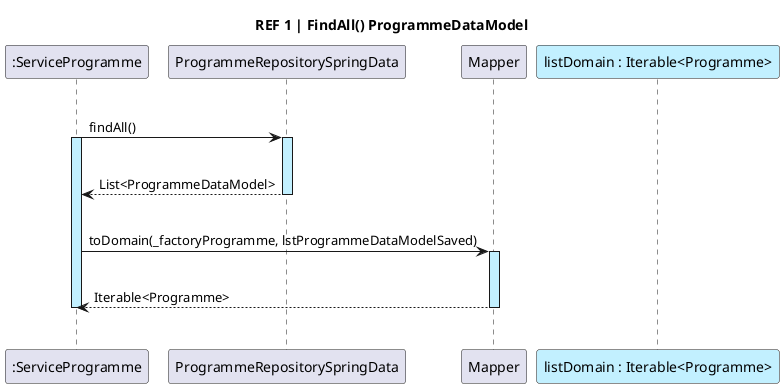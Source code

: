@startuml
title "REF 1 | FindAll() ProgrammeDataModel"

participant ":ServiceProgramme" as Service
participant "ProgrammeRepositorySpringData" as Repository
participant "Mapper" as PDM
skinparam sequenceLifeLineBackgroundColor #application
|||

Service-> Repository++: findAll()
Service ++
|||
Repository --> Service --: List<ProgrammeDataModel>
|||
Service -> PDM ++: toDomain(_factoryProgramme, lstProgrammeDataModelSaved)
|||
PDM --> Service --: Iterable<Programme>
Service --
|||


participant "listDomain : Iterable<Programme>" as DomainList #application

@enduml